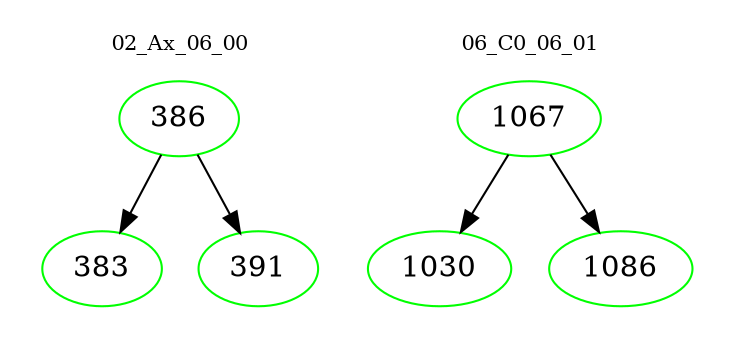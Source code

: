 digraph{
subgraph cluster_0 {
color = white
label = "02_Ax_06_00";
fontsize=10;
T0_386 [label="386", color="green"]
T0_386 -> T0_383 [color="black"]
T0_383 [label="383", color="green"]
T0_386 -> T0_391 [color="black"]
T0_391 [label="391", color="green"]
}
subgraph cluster_1 {
color = white
label = "06_C0_06_01";
fontsize=10;
T1_1067 [label="1067", color="green"]
T1_1067 -> T1_1030 [color="black"]
T1_1030 [label="1030", color="green"]
T1_1067 -> T1_1086 [color="black"]
T1_1086 [label="1086", color="green"]
}
}
